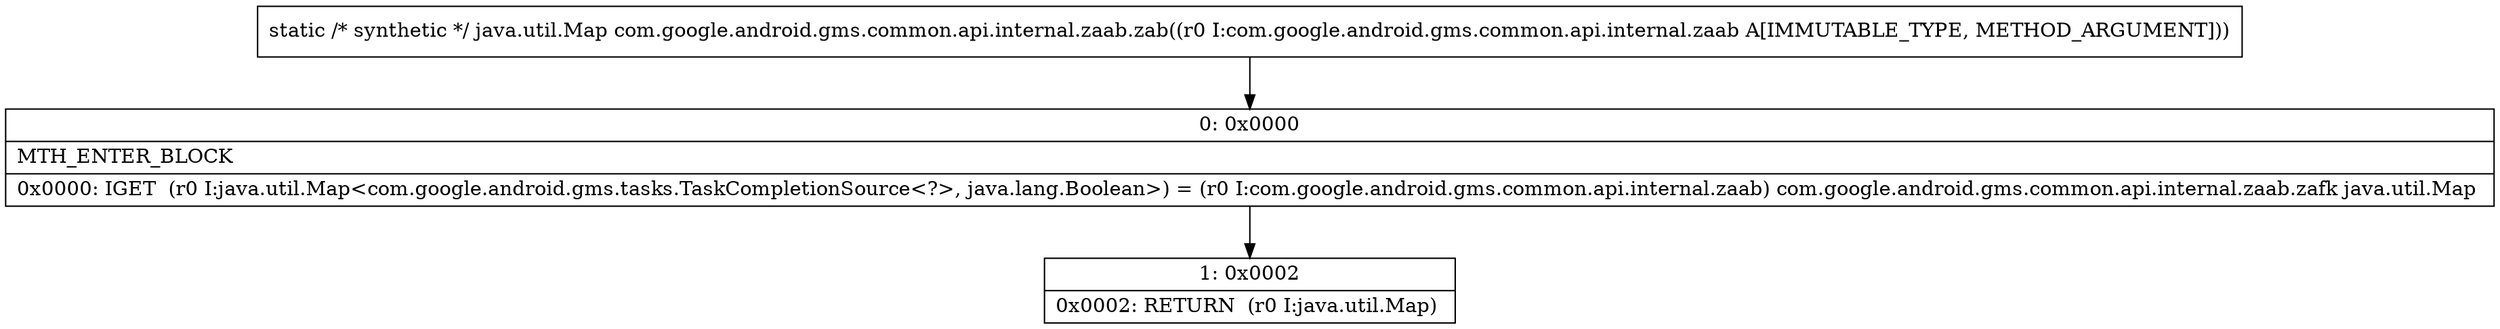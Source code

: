 digraph "CFG forcom.google.android.gms.common.api.internal.zaab.zab(Lcom\/google\/android\/gms\/common\/api\/internal\/zaab;)Ljava\/util\/Map;" {
Node_0 [shape=record,label="{0\:\ 0x0000|MTH_ENTER_BLOCK\l|0x0000: IGET  (r0 I:java.util.Map\<com.google.android.gms.tasks.TaskCompletionSource\<?\>, java.lang.Boolean\>) = (r0 I:com.google.android.gms.common.api.internal.zaab) com.google.android.gms.common.api.internal.zaab.zafk java.util.Map \l}"];
Node_1 [shape=record,label="{1\:\ 0x0002|0x0002: RETURN  (r0 I:java.util.Map) \l}"];
MethodNode[shape=record,label="{static \/* synthetic *\/ java.util.Map com.google.android.gms.common.api.internal.zaab.zab((r0 I:com.google.android.gms.common.api.internal.zaab A[IMMUTABLE_TYPE, METHOD_ARGUMENT])) }"];
MethodNode -> Node_0;
Node_0 -> Node_1;
}

